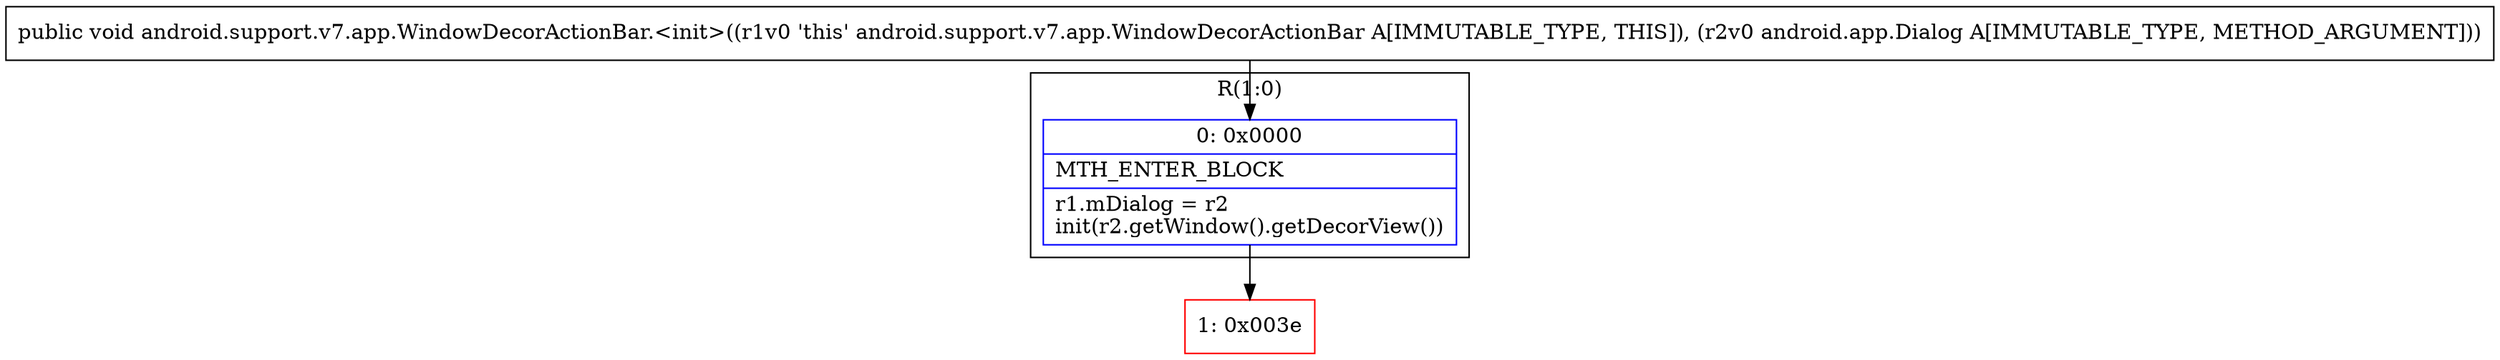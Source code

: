 digraph "CFG forandroid.support.v7.app.WindowDecorActionBar.\<init\>(Landroid\/app\/Dialog;)V" {
subgraph cluster_Region_1971563251 {
label = "R(1:0)";
node [shape=record,color=blue];
Node_0 [shape=record,label="{0\:\ 0x0000|MTH_ENTER_BLOCK\l|r1.mDialog = r2\linit(r2.getWindow().getDecorView())\l}"];
}
Node_1 [shape=record,color=red,label="{1\:\ 0x003e}"];
MethodNode[shape=record,label="{public void android.support.v7.app.WindowDecorActionBar.\<init\>((r1v0 'this' android.support.v7.app.WindowDecorActionBar A[IMMUTABLE_TYPE, THIS]), (r2v0 android.app.Dialog A[IMMUTABLE_TYPE, METHOD_ARGUMENT])) }"];
MethodNode -> Node_0;
Node_0 -> Node_1;
}

